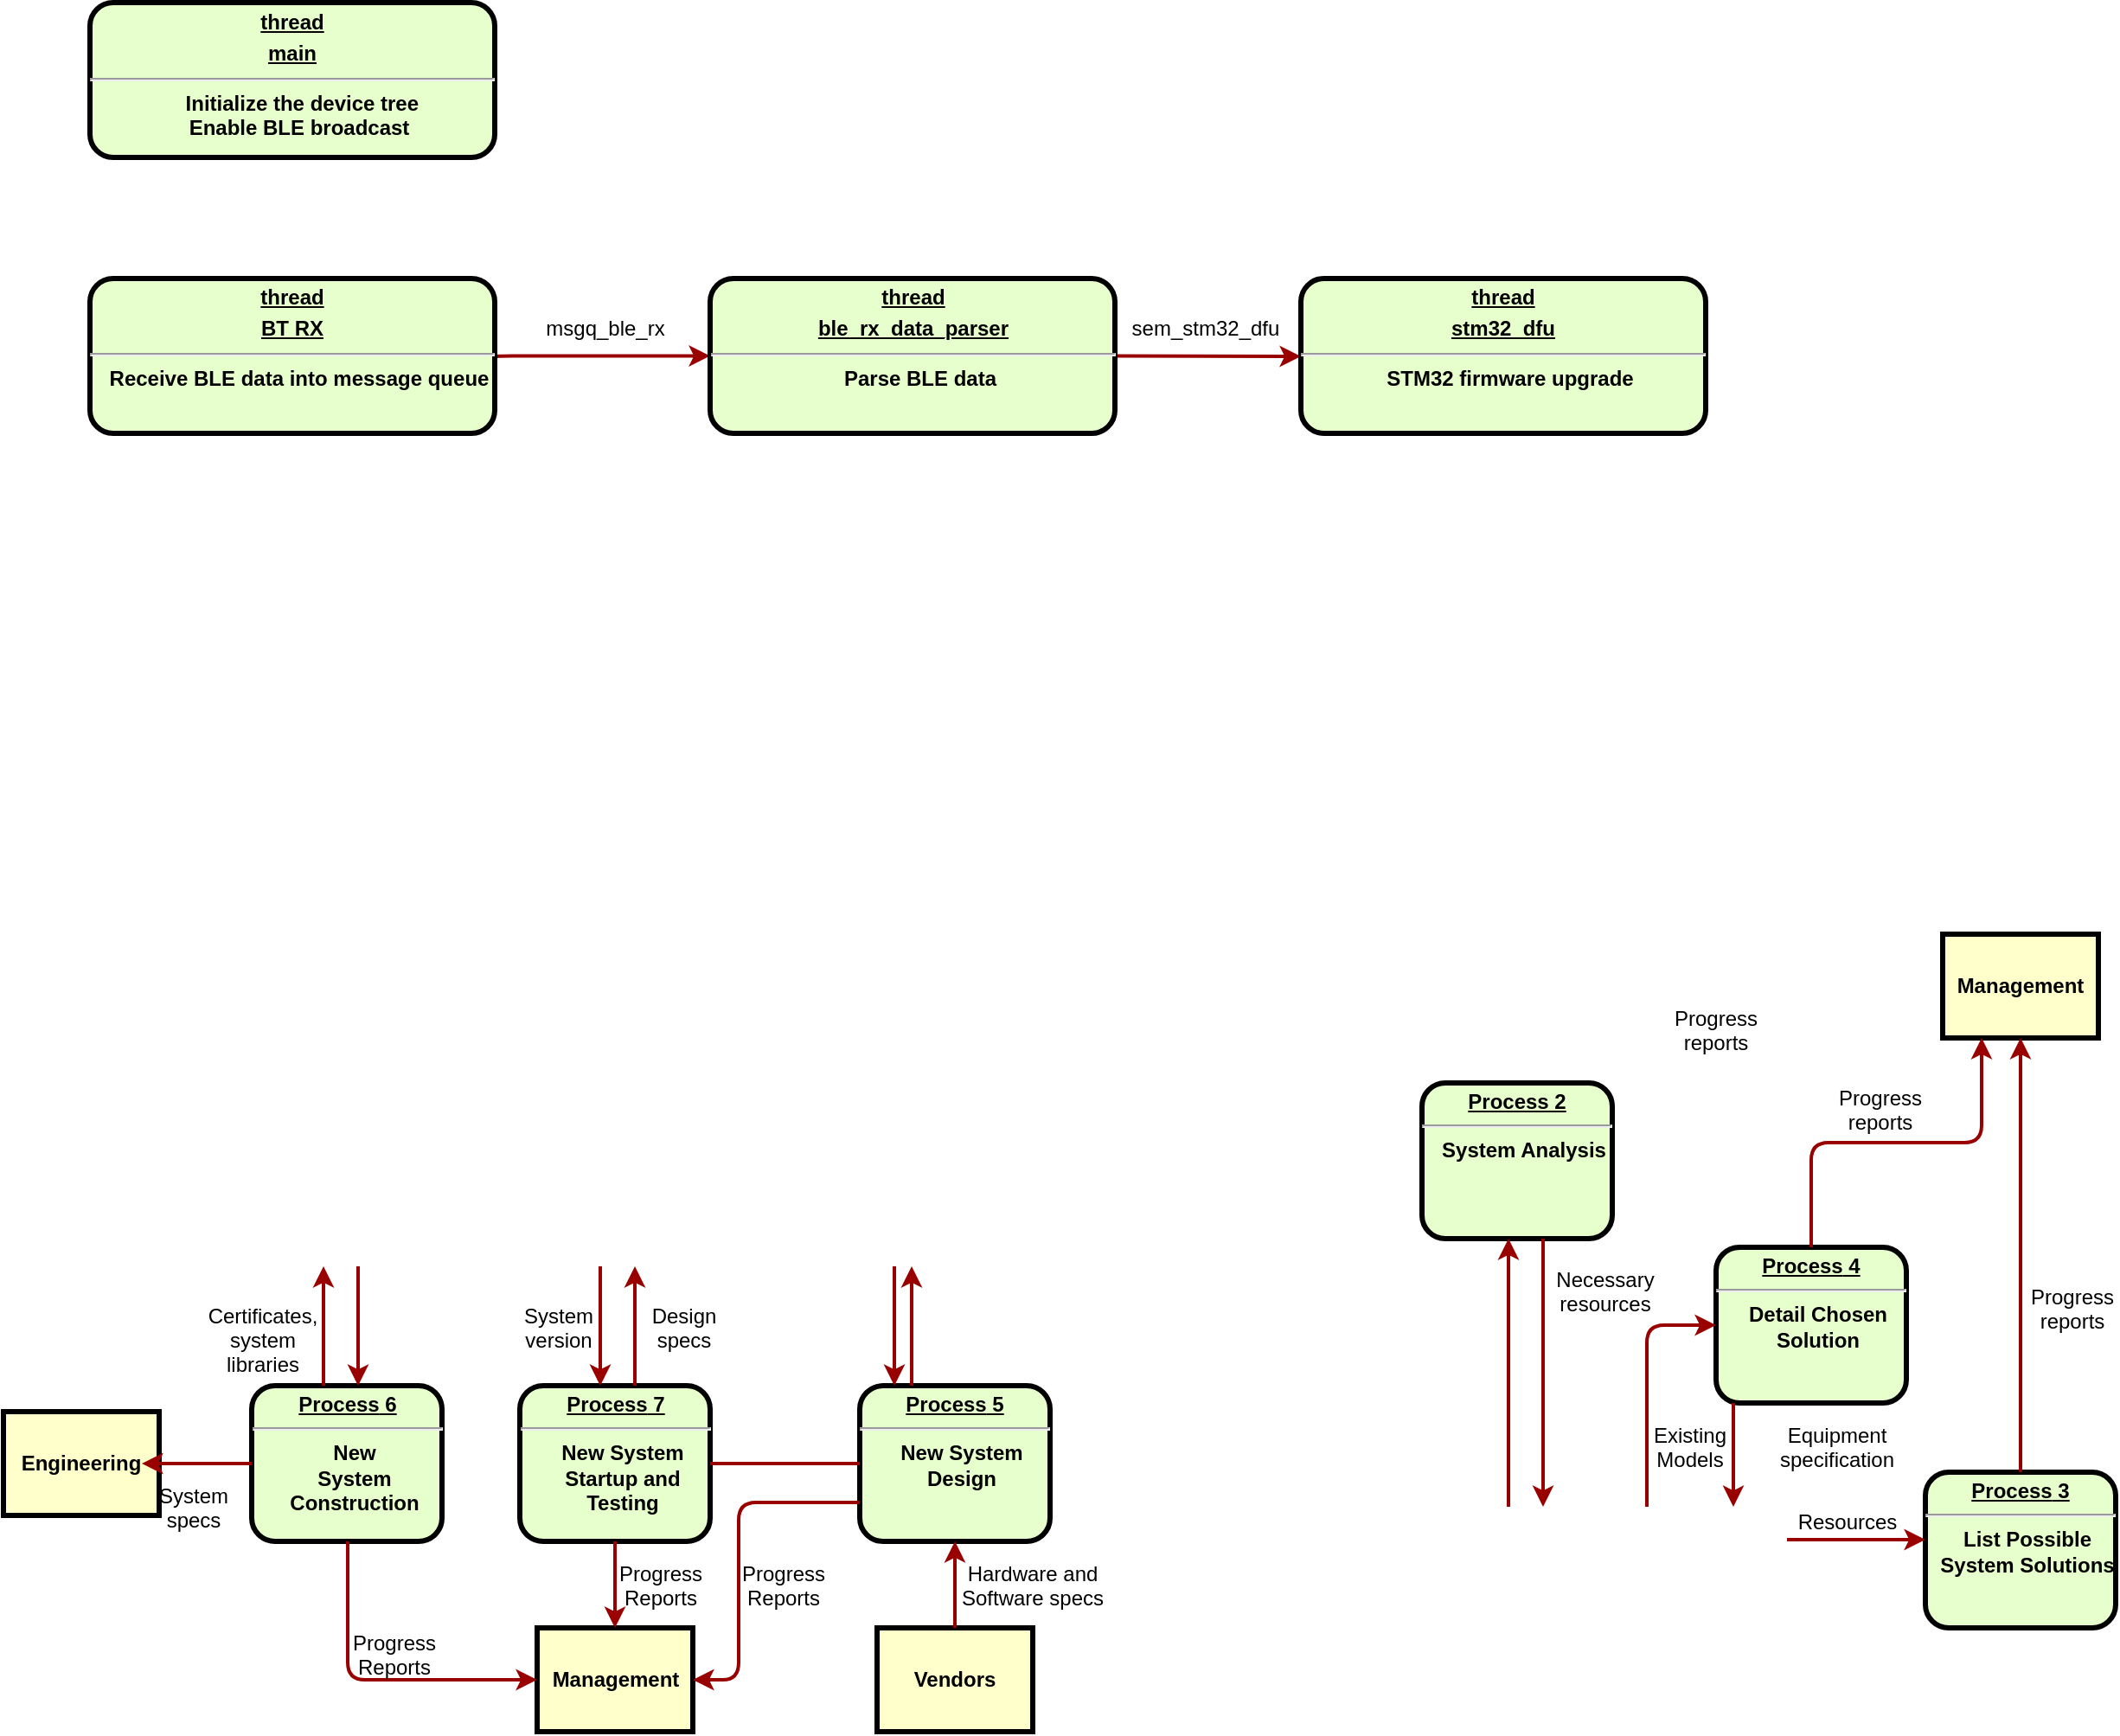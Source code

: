 <mxfile version="26.2.12">
  <diagram name="Page-1" id="c7558073-3199-34d8-9f00-42111426c3f3">
    <mxGraphModel dx="994" dy="640" grid="1" gridSize="10" guides="1" tooltips="1" connect="1" arrows="1" fold="1" page="1" pageScale="1" pageWidth="826" pageHeight="1169" background="none" math="0" shadow="0">
      <root>
        <mxCell id="0" />
        <mxCell id="1" parent="0" />
        <mxCell id="2" value="&lt;p style=&quot;margin: 0px; margin-top: 4px; text-align: center; text-decoration: underline;&quot;&gt;&lt;strong&gt;thread&lt;/strong&gt;&lt;/p&gt;&lt;p style=&quot;margin: 0px; margin-top: 4px; text-align: center; text-decoration: underline;&quot;&gt;&lt;strong&gt;main&lt;/strong&gt;&lt;/p&gt;&lt;hr&gt;&lt;p style=&quot;margin: 0px; margin-left: 8px;&quot;&gt;&amp;nbsp;Initialize the device tree&lt;/p&gt;&lt;p style=&quot;margin: 0px; margin-left: 8px;&quot;&gt;Enable BLE broadcast&lt;/p&gt;" style="verticalAlign=middle;align=center;overflow=fill;fontSize=12;fontFamily=Helvetica;html=1;rounded=1;fontStyle=1;strokeWidth=3;fillColor=#E6FFCC" parent="1" vertex="1">
          <mxGeometry x="100" y="80.5" width="234" height="89.5" as="geometry" />
        </mxCell>
        <mxCell id="6" value="&lt;p style=&quot;margin: 0px; margin-top: 4px; text-align: center; text-decoration: underline;&quot;&gt;&lt;strong&gt;Process 2&lt;br /&gt;&lt;/strong&gt;&lt;/p&gt;&lt;hr /&gt;&lt;p style=&quot;margin: 0px; margin-left: 8px;&quot;&gt;System Analysis&lt;/p&gt;" style="verticalAlign=middle;align=center;overflow=fill;fontSize=12;fontFamily=Helvetica;html=1;rounded=1;fontStyle=1;strokeWidth=3;fillColor=#E6FFCC" parent="1" vertex="1">
          <mxGeometry x="870" y="705" width="110" height="90" as="geometry" />
        </mxCell>
        <mxCell id="7" value="&lt;p style=&quot;margin: 0px; margin-top: 4px; text-align: center; text-decoration: underline;&quot;&gt;&lt;strong&gt;&lt;strong&gt;Process&lt;/strong&gt; 3&lt;br /&gt;&lt;/strong&gt;&lt;/p&gt;&lt;hr /&gt;&lt;p style=&quot;margin: 0px; margin-left: 8px;&quot;&gt;List Possible&lt;/p&gt;&lt;p style=&quot;margin: 0px; margin-left: 8px;&quot;&gt;System Solutions&lt;/p&gt;" style="verticalAlign=middle;align=center;overflow=fill;fontSize=12;fontFamily=Helvetica;html=1;rounded=1;fontStyle=1;strokeWidth=3;fillColor=#E6FFCC" parent="1" vertex="1">
          <mxGeometry x="1161" y="930" width="110" height="90" as="geometry" />
        </mxCell>
        <mxCell id="8" value="&lt;p style=&quot;margin: 0px; margin-top: 4px; text-align: center; text-decoration: underline;&quot;&gt;&lt;strong&gt;&lt;strong&gt;Process&lt;/strong&gt; 4&lt;br /&gt;&lt;/strong&gt;&lt;/p&gt;&lt;hr /&gt;&lt;p style=&quot;margin: 0px; margin-left: 8px;&quot;&gt;Detail Chosen&lt;/p&gt;&lt;p style=&quot;margin: 0px; margin-left: 8px;&quot;&gt;Solution&lt;/p&gt;" style="verticalAlign=middle;align=center;overflow=fill;fontSize=12;fontFamily=Helvetica;html=1;rounded=1;fontStyle=1;strokeWidth=3;fillColor=#E6FFCC" parent="1" vertex="1">
          <mxGeometry x="1040" y="800" width="110" height="90" as="geometry" />
        </mxCell>
        <mxCell id="9" value="&lt;p style=&quot;margin: 0px; margin-top: 4px; text-align: center; text-decoration: underline;&quot;&gt;&lt;strong&gt;&lt;strong&gt;Process&lt;/strong&gt; 5&lt;br /&gt;&lt;/strong&gt;&lt;/p&gt;&lt;hr /&gt;&lt;p style=&quot;margin: 0px; margin-left: 8px;&quot;&gt;New System&lt;/p&gt;&lt;p style=&quot;margin: 0px; margin-left: 8px;&quot;&gt;Design&lt;/p&gt;" style="verticalAlign=middle;align=center;overflow=fill;fontSize=12;fontFamily=Helvetica;html=1;rounded=1;fontStyle=1;strokeWidth=3;fillColor=#E6FFCC" parent="1" vertex="1">
          <mxGeometry x="545" y="880" width="110" height="90" as="geometry" />
        </mxCell>
        <mxCell id="10" value="&lt;p style=&quot;margin: 0px; margin-top: 4px; text-align: center; text-decoration: underline;&quot;&gt;&lt;strong&gt;&lt;strong&gt;Process&lt;/strong&gt; 6&lt;br /&gt;&lt;/strong&gt;&lt;/p&gt;&lt;hr /&gt;&lt;p style=&quot;margin: 0px; margin-left: 8px;&quot;&gt;New&lt;/p&gt;&lt;p style=&quot;margin: 0px; margin-left: 8px;&quot;&gt;System&lt;/p&gt;&lt;p style=&quot;margin: 0px; margin-left: 8px;&quot;&gt;Construction&lt;/p&gt;" style="verticalAlign=middle;align=center;overflow=fill;fontSize=12;fontFamily=Helvetica;html=1;rounded=1;fontStyle=1;strokeWidth=3;fillColor=#E6FFCC" parent="1" vertex="1">
          <mxGeometry x="193.5" y="880" width="110" height="90" as="geometry" />
        </mxCell>
        <mxCell id="12" value="Management" style="whiteSpace=wrap;align=center;verticalAlign=middle;fontStyle=1;strokeWidth=3;fillColor=#FFFFCC" parent="1" vertex="1">
          <mxGeometry x="1171" y="619" width="90" height="60" as="geometry" />
        </mxCell>
        <mxCell id="13" value="Management" style="whiteSpace=wrap;align=center;verticalAlign=middle;fontStyle=1;strokeWidth=3;fillColor=#FFFFCC" parent="1" vertex="1">
          <mxGeometry x="358.5" y="1020" width="90" height="60" as="geometry" />
        </mxCell>
        <mxCell id="14" value="Engineering" style="whiteSpace=wrap;align=center;verticalAlign=middle;fontStyle=1;strokeWidth=3;fillColor=#FFFFCC" parent="1" vertex="1">
          <mxGeometry x="50.0" y="895.0" width="90" height="60" as="geometry" />
        </mxCell>
        <mxCell id="15" value="Vendors" style="whiteSpace=wrap;align=center;verticalAlign=middle;fontStyle=1;strokeWidth=3;fillColor=#FFFFCC" parent="1" vertex="1">
          <mxGeometry x="555.0" y="1020" width="90" height="60" as="geometry" />
        </mxCell>
        <mxCell id="11" value="&lt;p style=&quot;margin: 0px; margin-top: 4px; text-align: center; text-decoration: underline;&quot;&gt;&lt;strong&gt;&lt;strong&gt;Process&lt;/strong&gt; 7&lt;br /&gt;&lt;/strong&gt;&lt;/p&gt;&lt;hr /&gt;&lt;p style=&quot;margin: 0px; margin-left: 8px;&quot;&gt;New System&lt;/p&gt;&lt;p style=&quot;margin: 0px; margin-left: 8px;&quot;&gt;Startup and&lt;/p&gt;&lt;p style=&quot;margin: 0px; margin-left: 8px;&quot;&gt;Testing&lt;/p&gt;" style="verticalAlign=middle;align=center;overflow=fill;fontSize=12;fontFamily=Helvetica;html=1;rounded=1;fontStyle=1;strokeWidth=3;fillColor=#E6FFCC" parent="1" vertex="1">
          <mxGeometry x="348.5" y="880" width="110" height="90" as="geometry" />
        </mxCell>
        <mxCell id="51" value="" style="endArrow=none;noEdgeStyle=1;strokeColor=#990000;strokeWidth=2" parent="1" source="9" target="11" edge="1">
          <mxGeometry relative="1" as="geometry">
            <mxPoint x="210.008" y="851" as="sourcePoint" />
            <mxPoint x="405.328" y="1020" as="targetPoint" />
          </mxGeometry>
        </mxCell>
        <mxCell id="58" value="" style="edgeStyle=elbowEdgeStyle;elbow=horizontal;strokeColor=#990000;strokeWidth=2" parent="1" target="6" edge="1">
          <mxGeometry width="100" height="100" relative="1" as="geometry">
            <mxPoint x="920" y="950" as="sourcePoint" />
            <mxPoint x="960" y="829" as="targetPoint" />
            <Array as="points">
              <mxPoint x="920" y="869" />
            </Array>
          </mxGeometry>
        </mxCell>
        <mxCell id="59" value="" style="edgeStyle=elbowEdgeStyle;elbow=horizontal;strokeColor=#990000;strokeWidth=2" parent="1" source="6" edge="1">
          <mxGeometry width="100" height="100" relative="1" as="geometry">
            <mxPoint x="830" y="929" as="sourcePoint" />
            <mxPoint x="940" y="950" as="targetPoint" />
            <Array as="points">
              <mxPoint x="940" y="879" />
            </Array>
          </mxGeometry>
        </mxCell>
        <mxCell id="61" value="Necessary&#xa;resources" style="text;spacingTop=-5;align=center" parent="1" vertex="1">
          <mxGeometry x="961.0" y="810" width="30" height="20" as="geometry" />
        </mxCell>
        <mxCell id="62" value="Progress&#xa;reports" style="text;spacingTop=-5;align=center" parent="1" vertex="1">
          <mxGeometry x="1025" y="659" width="30" height="20" as="geometry" />
        </mxCell>
        <mxCell id="63" value="Progress&#xa;reports" style="text;spacingTop=-5;align=center" parent="1" vertex="1">
          <mxGeometry x="1120" y="705.0" width="30" height="20" as="geometry" />
        </mxCell>
        <mxCell id="64" value="Progress&#xa;reports" style="text;spacingTop=-5;align=center" parent="1" vertex="1">
          <mxGeometry x="1231" y="820.0" width="30" height="20" as="geometry" />
        </mxCell>
        <mxCell id="65" value="" style="edgeStyle=elbowEdgeStyle;elbow=horizontal;strokeColor=#990000;strokeWidth=2;entryX=0;entryY=0.5;entryDx=0;entryDy=0;" parent="1" target="sDo2JYr8GfS-uBuR65cc-98" edge="1">
          <mxGeometry width="100" height="100" relative="1" as="geometry">
            <mxPoint x="334" y="286" as="sourcePoint" />
            <mxPoint x="580" y="230" as="targetPoint" />
            <Array as="points">
              <mxPoint x="334" y="280" />
            </Array>
          </mxGeometry>
        </mxCell>
        <mxCell id="66" value="" style="edgeStyle=elbowEdgeStyle;elbow=vertical;entryX=0.25;entryY=1;strokeColor=#990000;strokeWidth=2" parent="1" source="8" target="12" edge="1">
          <mxGeometry width="100" height="100" relative="1" as="geometry">
            <mxPoint x="1010" y="809" as="sourcePoint" />
            <mxPoint x="1110" y="709" as="targetPoint" />
          </mxGeometry>
        </mxCell>
        <mxCell id="67" value="" style="edgeStyle=elbowEdgeStyle;elbow=horizontal;strokeColor=#990000;strokeWidth=2" parent="1" source="7" target="12" edge="1">
          <mxGeometry width="100" height="100" relative="1" as="geometry">
            <mxPoint x="1140.0" y="919" as="sourcePoint" />
            <mxPoint x="1240.0" y="819" as="targetPoint" />
          </mxGeometry>
        </mxCell>
        <mxCell id="68" value="" style="edgeStyle=elbowEdgeStyle;elbow=horizontal;strokeColor=#990000;strokeWidth=2" parent="1" source="8" edge="1">
          <mxGeometry width="100" height="100" relative="1" as="geometry">
            <mxPoint x="1050" y="939" as="sourcePoint" />
            <mxPoint x="1050" y="950" as="targetPoint" />
            <Array as="points">
              <mxPoint x="1050" y="919" />
            </Array>
          </mxGeometry>
        </mxCell>
        <mxCell id="69" value="" style="edgeStyle=segmentEdgeStyle;strokeColor=#990000;strokeWidth=2" parent="1" target="8" edge="1">
          <mxGeometry width="100" height="100" relative="1" as="geometry">
            <mxPoint x="1000" y="950" as="sourcePoint" />
            <mxPoint x="920" y="819" as="targetPoint" />
            <Array as="points">
              <mxPoint x="1000" y="845" />
            </Array>
          </mxGeometry>
        </mxCell>
        <mxCell id="70" value="Existing&#xa;Models" style="text;spacingTop=-5;align=center" parent="1" vertex="1">
          <mxGeometry x="1010.0" y="900.0" width="30" height="20" as="geometry" />
        </mxCell>
        <mxCell id="71" value="Equipment&#xa;specification" style="text;spacingTop=-5;align=center" parent="1" vertex="1">
          <mxGeometry x="1095" y="900" width="30" height="20" as="geometry" />
        </mxCell>
        <mxCell id="72" value="" style="edgeStyle=elbowEdgeStyle;elbow=vertical;strokeColor=#990000;strokeWidth=2" parent="1" target="7" edge="1">
          <mxGeometry width="100" height="100" relative="1" as="geometry">
            <mxPoint x="1081" y="969" as="sourcePoint" />
            <mxPoint x="1080" y="959" as="targetPoint" />
            <Array as="points">
              <mxPoint x="1130" y="969" />
            </Array>
          </mxGeometry>
        </mxCell>
        <mxCell id="73" value="" style="edgeStyle=elbowEdgeStyle;elbow=vertical;strokeColor=#990000;strokeWidth=2;exitX=1;exitY=0.5;exitDx=0;exitDy=0;entryX=0;entryY=0.5;entryDx=0;entryDy=0;" parent="1" source="sDo2JYr8GfS-uBuR65cc-98" target="sDo2JYr8GfS-uBuR65cc-100" edge="1">
          <mxGeometry width="100" height="100" relative="1" as="geometry">
            <mxPoint x="790" y="420" as="sourcePoint" />
            <mxPoint x="710" y="420" as="targetPoint" />
            <Array as="points">
              <mxPoint x="750" y="285" />
            </Array>
          </mxGeometry>
        </mxCell>
        <mxCell id="74" value="Resources" style="text;spacingTop=-5;align=center" parent="1" vertex="1">
          <mxGeometry x="1101" y="950" width="30" height="20" as="geometry" />
        </mxCell>
        <mxCell id="75" value="sem_stm32_dfu" style="text;spacingTop=-5;align=center" parent="1" vertex="1">
          <mxGeometry x="730" y="260.0" width="30" height="20" as="geometry" />
        </mxCell>
        <mxCell id="76" value="" style="edgeStyle=elbowEdgeStyle;elbow=horizontal;strokeColor=#990000;strokeWidth=2" parent="1" source="9" edge="1">
          <mxGeometry width="100" height="100" relative="1" as="geometry">
            <mxPoint x="425" y="950" as="sourcePoint" />
            <mxPoint x="575" y="811" as="targetPoint" />
            <Array as="points">
              <mxPoint x="575" y="840" />
            </Array>
          </mxGeometry>
        </mxCell>
        <mxCell id="77" value="" style="edgeStyle=elbowEdgeStyle;elbow=horizontal;strokeColor=#990000;strokeWidth=2" parent="1" target="9" edge="1">
          <mxGeometry width="100" height="100" relative="1" as="geometry">
            <mxPoint x="565" y="811" as="sourcePoint" />
            <mxPoint x="505" y="860" as="targetPoint" />
            <Array as="points">
              <mxPoint x="565" y="850" />
            </Array>
          </mxGeometry>
        </mxCell>
        <mxCell id="78" value="" style="edgeStyle=elbowEdgeStyle;elbow=horizontal;strokeColor=#990000;strokeWidth=2" parent="1" source="15" target="9" edge="1">
          <mxGeometry width="100" height="100" relative="1" as="geometry">
            <mxPoint x="435" y="1070" as="sourcePoint" />
            <mxPoint x="535" y="970" as="targetPoint" />
          </mxGeometry>
        </mxCell>
        <mxCell id="79" value="Hardware and&#xa;Software specs" style="text;spacingTop=-5;align=center" parent="1" vertex="1">
          <mxGeometry x="630" y="980" width="30" height="20" as="geometry" />
        </mxCell>
        <mxCell id="81" value="" style="edgeStyle=elbowEdgeStyle;elbow=horizontal;exitX=0;exitY=0.75;strokeColor=#990000;strokeWidth=2" parent="1" source="9" target="13" edge="1">
          <mxGeometry width="100" height="100" relative="1" as="geometry">
            <mxPoint x="425" y="1100" as="sourcePoint" />
            <mxPoint x="525" y="1000" as="targetPoint" />
            <Array as="points">
              <mxPoint x="475" y="1000" />
            </Array>
          </mxGeometry>
        </mxCell>
        <mxCell id="82" value="Progress&#xa;Reports" style="text;spacingTop=-5;align=center" parent="1" vertex="1">
          <mxGeometry x="486.0" y="980.0" width="30" height="20" as="geometry" />
        </mxCell>
        <mxCell id="83" value="" style="edgeStyle=elbowEdgeStyle;elbow=horizontal;strokeColor=#990000;strokeWidth=2" parent="1" source="11" target="13" edge="1">
          <mxGeometry width="100" height="100" relative="1" as="geometry">
            <mxPoint x="205" y="1030.0" as="sourcePoint" />
            <mxPoint x="235.0" y="1020" as="targetPoint" />
          </mxGeometry>
        </mxCell>
        <mxCell id="84" value="Progress&#xa;Reports" style="text;spacingTop=-5;align=center" parent="1" vertex="1">
          <mxGeometry x="415.0" y="980.0" width="30" height="20" as="geometry" />
        </mxCell>
        <mxCell id="85" value="" style="edgeStyle=elbowEdgeStyle;elbow=horizontal;strokeColor=#990000;strokeWidth=2" parent="1" source="10" target="13" edge="1">
          <mxGeometry width="100" height="100" relative="1" as="geometry">
            <mxPoint x="135.0" y="1110" as="sourcePoint" />
            <mxPoint x="235.0" y="1010" as="targetPoint" />
            <Array as="points">
              <mxPoint x="249" y="1000" />
            </Array>
          </mxGeometry>
        </mxCell>
        <mxCell id="86" value="Progress&#xa;Reports" style="text;spacingTop=-5;align=center" parent="1" vertex="1">
          <mxGeometry x="261.0" y="1020.0" width="30" height="20" as="geometry" />
        </mxCell>
        <mxCell id="87" value="" style="edgeStyle=elbowEdgeStyle;elbow=vertical;strokeColor=#990000;strokeWidth=2" parent="1" source="10" edge="1">
          <mxGeometry width="100" height="100" relative="1" as="geometry">
            <mxPoint x="75" y="1110" as="sourcePoint" />
            <mxPoint x="130" y="925" as="targetPoint" />
          </mxGeometry>
        </mxCell>
        <mxCell id="88" value="" style="edgeStyle=elbowEdgeStyle;elbow=horizontal;strokeColor=#990000;strokeWidth=2" parent="1" target="11" edge="1">
          <mxGeometry width="100" height="100" relative="1" as="geometry">
            <mxPoint x="395" y="811" as="sourcePoint" />
            <mxPoint x="155" y="770" as="targetPoint" />
            <Array as="points">
              <mxPoint x="395" y="840" />
            </Array>
          </mxGeometry>
        </mxCell>
        <mxCell id="89" value="" style="edgeStyle=elbowEdgeStyle;elbow=horizontal;strokeColor=#990000;strokeWidth=2" parent="1" source="11" edge="1">
          <mxGeometry width="100" height="100" relative="1" as="geometry">
            <mxPoint x="65.0" y="880" as="sourcePoint" />
            <mxPoint x="415" y="811" as="targetPoint" />
            <Array as="points">
              <mxPoint x="415" y="840" />
            </Array>
          </mxGeometry>
        </mxCell>
        <mxCell id="90" value="msgq_ble_rx" style="text;spacingTop=-5;align=center" parent="1" vertex="1">
          <mxGeometry x="383" y="260" width="30" height="20" as="geometry" />
        </mxCell>
        <mxCell id="91" value="Certificates,&#xa;system&#xa;libraries" style="text;spacingTop=-5;align=center" parent="1" vertex="1">
          <mxGeometry x="185" y="831.0" width="30" height="20" as="geometry" />
        </mxCell>
        <mxCell id="92" value="" style="edgeStyle=elbowEdgeStyle;elbow=horizontal;strokeColor=#990000;strokeWidth=2" parent="1" target="10" edge="1">
          <mxGeometry width="100" height="100" relative="1" as="geometry">
            <mxPoint x="255" y="811" as="sourcePoint" />
            <mxPoint x="135.0" y="770" as="targetPoint" />
            <Array as="points">
              <mxPoint x="255" y="840" />
            </Array>
          </mxGeometry>
        </mxCell>
        <mxCell id="93" value="" style="edgeStyle=elbowEdgeStyle;elbow=horizontal;strokeColor=#990000;strokeWidth=2" parent="1" source="10" edge="1">
          <mxGeometry width="100" height="100" relative="1" as="geometry">
            <mxPoint x="45" y="880" as="sourcePoint" />
            <mxPoint x="235" y="811" as="targetPoint" />
            <Array as="points">
              <mxPoint x="235" y="840" />
            </Array>
          </mxGeometry>
        </mxCell>
        <mxCell id="94" value="System&#xa;specs" style="text;spacingTop=-5;align=center" parent="1" vertex="1">
          <mxGeometry x="145.0" y="935.0" width="30" height="20" as="geometry" />
        </mxCell>
        <mxCell id="95" value="Design&#xa;specs" style="text;spacingTop=-5;align=center" parent="1" vertex="1">
          <mxGeometry x="428.5" y="831.0" width="30" height="20" as="geometry" />
        </mxCell>
        <mxCell id="96" value="System&#xa;version" style="text;spacingTop=-5;align=center" parent="1" vertex="1">
          <mxGeometry x="356.0" y="831" width="30" height="20" as="geometry" />
        </mxCell>
        <mxCell id="sDo2JYr8GfS-uBuR65cc-97" value="&lt;p style=&quot;margin: 0px; margin-top: 4px; text-align: center; text-decoration: underline;&quot;&gt;&lt;strong&gt;thread&lt;/strong&gt;&lt;/p&gt;&lt;p style=&quot;margin: 0px; margin-top: 4px; text-align: center; text-decoration: underline;&quot;&gt;BT RX&lt;/p&gt;&lt;hr&gt;&lt;p style=&quot;margin: 0px; margin-left: 8px;&quot;&gt;Receive BLE data into message queue&lt;/p&gt;" style="verticalAlign=middle;align=center;overflow=fill;fontSize=12;fontFamily=Helvetica;html=1;rounded=1;fontStyle=1;strokeWidth=3;fillColor=#E6FFCC" vertex="1" parent="1">
          <mxGeometry x="100" y="240" width="234" height="89.5" as="geometry" />
        </mxCell>
        <mxCell id="sDo2JYr8GfS-uBuR65cc-98" value="&lt;p style=&quot;margin: 0px; margin-top: 4px; text-align: center; text-decoration: underline;&quot;&gt;&lt;strong&gt;thread&lt;/strong&gt;&lt;/p&gt;&lt;p style=&quot;margin: 0px; margin-top: 4px; text-align: center; text-decoration: underline;&quot;&gt;ble_rx_data_parser&lt;/p&gt;&lt;hr&gt;&lt;p style=&quot;margin: 0px; margin-left: 8px;&quot;&gt;Parse BLE data&lt;/p&gt;" style="verticalAlign=middle;align=center;overflow=fill;fontSize=12;fontFamily=Helvetica;html=1;rounded=1;fontStyle=1;strokeWidth=3;fillColor=#E6FFCC" vertex="1" parent="1">
          <mxGeometry x="458.5" y="240" width="234" height="89.5" as="geometry" />
        </mxCell>
        <mxCell id="sDo2JYr8GfS-uBuR65cc-100" value="&lt;p style=&quot;margin: 0px; margin-top: 4px; text-align: center; text-decoration: underline;&quot;&gt;&lt;strong&gt;thread&lt;/strong&gt;&lt;/p&gt;&lt;p style=&quot;margin: 0px; margin-top: 4px; text-align: center; text-decoration: underline;&quot;&gt;stm32_dfu&lt;/p&gt;&lt;hr&gt;&lt;p style=&quot;margin: 0px; margin-left: 8px;&quot;&gt;STM32 firmware upgrade&lt;/p&gt;" style="verticalAlign=middle;align=center;overflow=fill;fontSize=12;fontFamily=Helvetica;html=1;rounded=1;fontStyle=1;strokeWidth=3;fillColor=#E6FFCC" vertex="1" parent="1">
          <mxGeometry x="800" y="240" width="234" height="89.5" as="geometry" />
        </mxCell>
      </root>
    </mxGraphModel>
  </diagram>
</mxfile>
